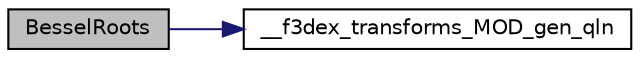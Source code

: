 digraph G
{
  edge [fontname="Helvetica",fontsize="10",labelfontname="Helvetica",labelfontsize="10"];
  node [fontname="Helvetica",fontsize="10",shape=record];
  rankdir=LR;
  Node1 [label="BesselRoots",height=0.2,width=0.4,color="black", fillcolor="grey75", style="filled" fontcolor="black"];
  Node1 -> Node2 [color="midnightblue",fontsize="10",style="solid",fontname="Helvetica"];
  Node2 [label="__f3dex_transforms_MOD_gen_qln",height=0.2,width=0.4,color="black", fillcolor="white", style="filled",URL="$sbtools_8h.html#aeda67ea1c238892a4c495841a466e958"];
}
